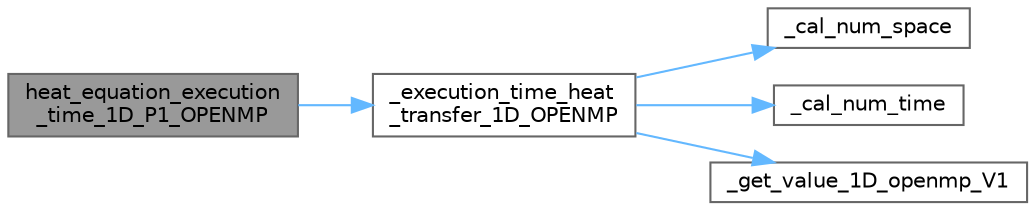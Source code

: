 digraph "heat_equation_execution_time_1D_P1_OPENMP"
{
 // LATEX_PDF_SIZE
  bgcolor="transparent";
  edge [fontname=Helvetica,fontsize=10,labelfontname=Helvetica,labelfontsize=10];
  node [fontname=Helvetica,fontsize=10,shape=box,height=0.2,width=0.4];
  rankdir="LR";
  Node1 [id="Node000001",label="heat_equation_execution\l_time_1D_P1_OPENMP",height=0.2,width=0.4,color="gray40", fillcolor="grey60", style="filled", fontcolor="black",tooltip=" "];
  Node1 -> Node2 [id="edge1_Node000001_Node000002",color="steelblue1",style="solid",tooltip=" "];
  Node2 [id="Node000002",label="_execution_time_heat\l_transfer_1D_OPENMP",height=0.2,width=0.4,color="grey40", fillcolor="white", style="filled",URL="$thermopara_8c.html#a86e54517f2f45ee340422527c3691564",tooltip="This is a function that simulates the heat transfer in 1D object as wire, and return the execution ti..."];
  Node2 -> Node3 [id="edge2_Node000002_Node000003",color="steelblue1",style="solid",tooltip=" "];
  Node3 [id="Node000003",label="_cal_num_space",height=0.2,width=0.4,color="grey40", fillcolor="white", style="filled",URL="$thermoutils_8c.html#a1704ec8884af2b6e82ed14c08a0eaea9",tooltip=" "];
  Node2 -> Node4 [id="edge3_Node000002_Node000004",color="steelblue1",style="solid",tooltip=" "];
  Node4 [id="Node000004",label="_cal_num_time",height=0.2,width=0.4,color="grey40", fillcolor="white", style="filled",URL="$thermoutils_8c.html#a71ee95bc2b4cf858eedf6d6ad2fb1524",tooltip=" "];
  Node2 -> Node5 [id="edge4_Node000002_Node000005",color="steelblue1",style="solid",tooltip=" "];
  Node5 [id="Node000005",label="_get_value_1D_openmp_V1",height=0.2,width=0.4,color="grey40", fillcolor="white", style="filled",URL="$thermopara_8c.html#ab50ee5e74f3bcca41a3a4ffcc7494f6f",tooltip="This is a function calculates the value of specific point in the space at specific time in 1D."];
}
